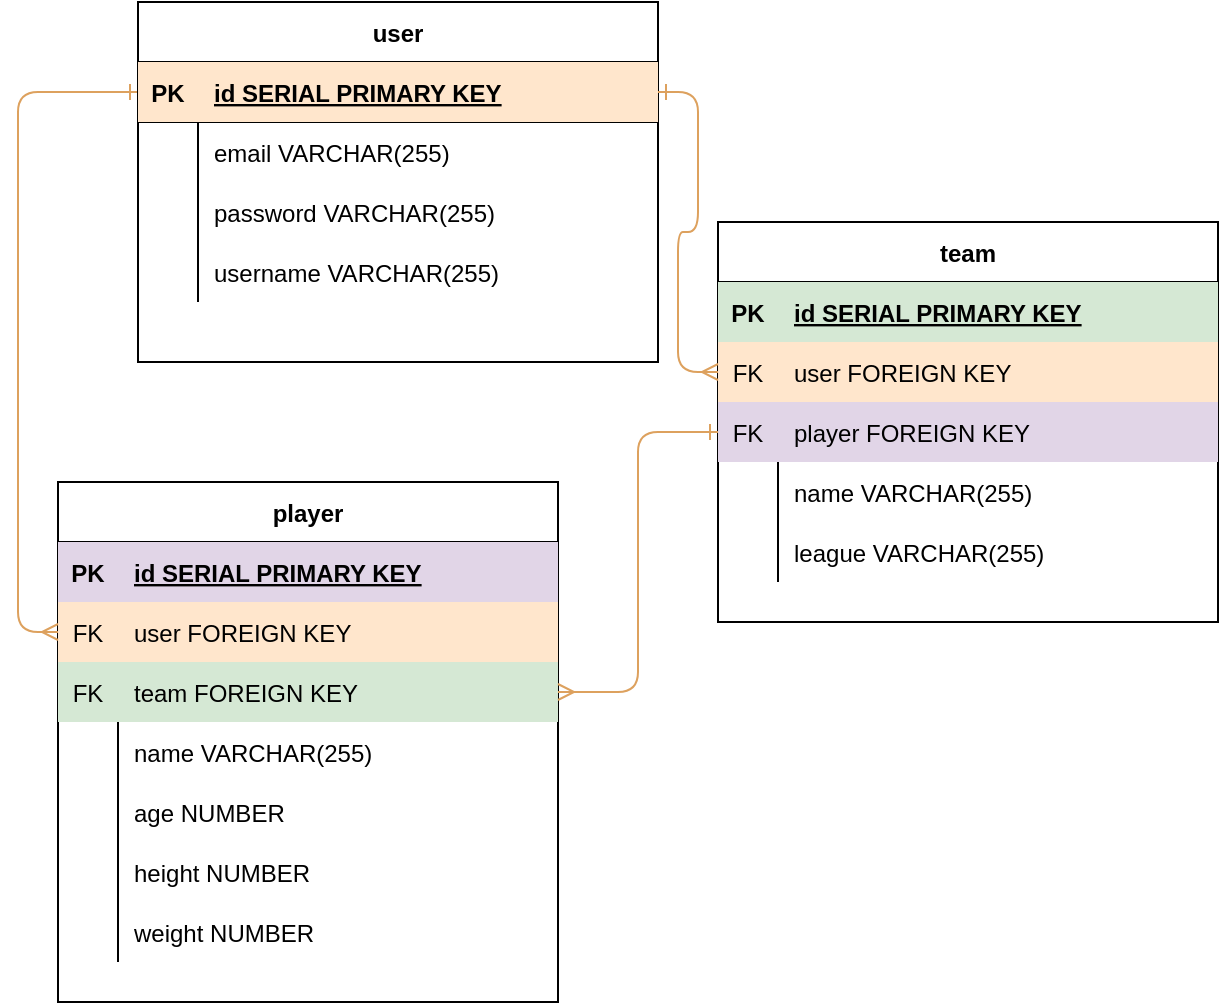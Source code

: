 <mxfile version="16.6.4" type="github">
  <diagram id="iwypPJLuayMk21hnsxDr" name="Page-1">
    <mxGraphModel dx="661" dy="796" grid="1" gridSize="10" guides="1" tooltips="1" connect="1" arrows="1" fold="1" page="1" pageScale="1" pageWidth="1200" pageHeight="1600" math="0" shadow="0">
      <root>
        <mxCell id="0" />
        <mxCell id="1" parent="0" />
        <mxCell id="s4j3ZcVAIJ87JeY-KLF7-1" value="player" style="shape=table;startSize=30;container=1;collapsible=1;childLayout=tableLayout;fixedRows=1;rowLines=0;fontStyle=1;align=center;resizeLast=1;" parent="1" vertex="1">
          <mxGeometry x="260" y="390" width="250" height="260" as="geometry" />
        </mxCell>
        <mxCell id="s4j3ZcVAIJ87JeY-KLF7-2" value="" style="shape=tableRow;horizontal=0;startSize=0;swimlaneHead=0;swimlaneBody=0;fillColor=none;collapsible=0;dropTarget=0;points=[[0,0.5],[1,0.5]];portConstraint=eastwest;top=0;left=0;right=0;bottom=1;" parent="s4j3ZcVAIJ87JeY-KLF7-1" vertex="1">
          <mxGeometry y="30" width="250" height="30" as="geometry" />
        </mxCell>
        <mxCell id="s4j3ZcVAIJ87JeY-KLF7-3" value="PK" style="shape=partialRectangle;connectable=0;fillColor=#e1d5e7;top=0;left=0;bottom=0;right=0;fontStyle=1;overflow=hidden;strokeColor=#9673a6;" parent="s4j3ZcVAIJ87JeY-KLF7-2" vertex="1">
          <mxGeometry width="30" height="30" as="geometry">
            <mxRectangle width="30" height="30" as="alternateBounds" />
          </mxGeometry>
        </mxCell>
        <mxCell id="s4j3ZcVAIJ87JeY-KLF7-4" value="id SERIAL PRIMARY KEY" style="shape=partialRectangle;connectable=0;fillColor=#e1d5e7;top=0;left=0;bottom=0;right=0;align=left;spacingLeft=6;fontStyle=5;overflow=hidden;strokeColor=#9673a6;" parent="s4j3ZcVAIJ87JeY-KLF7-2" vertex="1">
          <mxGeometry x="30" width="220" height="30" as="geometry">
            <mxRectangle width="220" height="30" as="alternateBounds" />
          </mxGeometry>
        </mxCell>
        <mxCell id="s4j3ZcVAIJ87JeY-KLF7-8" value="" style="shape=tableRow;horizontal=0;startSize=0;swimlaneHead=0;swimlaneBody=0;fillColor=none;collapsible=0;dropTarget=0;points=[[0,0.5],[1,0.5]];portConstraint=eastwest;top=0;left=0;right=0;bottom=0;" parent="s4j3ZcVAIJ87JeY-KLF7-1" vertex="1">
          <mxGeometry y="60" width="250" height="30" as="geometry" />
        </mxCell>
        <mxCell id="s4j3ZcVAIJ87JeY-KLF7-9" value="FK" style="shape=partialRectangle;connectable=0;fillColor=#ffe6cc;top=0;left=0;bottom=0;right=0;editable=1;overflow=hidden;strokeColor=#d79b00;" parent="s4j3ZcVAIJ87JeY-KLF7-8" vertex="1">
          <mxGeometry width="30" height="30" as="geometry">
            <mxRectangle width="30" height="30" as="alternateBounds" />
          </mxGeometry>
        </mxCell>
        <mxCell id="s4j3ZcVAIJ87JeY-KLF7-10" value="user FOREIGN KEY" style="shape=partialRectangle;connectable=0;fillColor=#ffe6cc;top=0;left=0;bottom=0;right=0;align=left;spacingLeft=6;overflow=hidden;strokeColor=#d79b00;" parent="s4j3ZcVAIJ87JeY-KLF7-8" vertex="1">
          <mxGeometry x="30" width="220" height="30" as="geometry">
            <mxRectangle width="220" height="30" as="alternateBounds" />
          </mxGeometry>
        </mxCell>
        <mxCell id="OERYaFuV7ttJtpNejpwI-17" value="" style="shape=tableRow;horizontal=0;startSize=0;swimlaneHead=0;swimlaneBody=0;fillColor=none;collapsible=0;dropTarget=0;points=[[0,0.5],[1,0.5]];portConstraint=eastwest;top=0;left=0;right=0;bottom=0;" parent="s4j3ZcVAIJ87JeY-KLF7-1" vertex="1">
          <mxGeometry y="90" width="250" height="30" as="geometry" />
        </mxCell>
        <mxCell id="OERYaFuV7ttJtpNejpwI-18" value="FK" style="shape=partialRectangle;connectable=0;fillColor=#d5e8d4;top=0;left=0;bottom=0;right=0;editable=1;overflow=hidden;strokeColor=#82b366;" parent="OERYaFuV7ttJtpNejpwI-17" vertex="1">
          <mxGeometry width="30" height="30" as="geometry">
            <mxRectangle width="30" height="30" as="alternateBounds" />
          </mxGeometry>
        </mxCell>
        <mxCell id="OERYaFuV7ttJtpNejpwI-19" value="team FOREIGN KEY" style="shape=partialRectangle;connectable=0;fillColor=#d5e8d4;top=0;left=0;bottom=0;right=0;align=left;spacingLeft=6;overflow=hidden;strokeColor=#82b366;" parent="OERYaFuV7ttJtpNejpwI-17" vertex="1">
          <mxGeometry x="30" width="220" height="30" as="geometry">
            <mxRectangle width="220" height="30" as="alternateBounds" />
          </mxGeometry>
        </mxCell>
        <mxCell id="15atP_wOds084R-H5zy2-1" value="" style="shape=tableRow;horizontal=0;startSize=0;swimlaneHead=0;swimlaneBody=0;fillColor=none;collapsible=0;dropTarget=0;points=[[0,0.5],[1,0.5]];portConstraint=eastwest;top=0;left=0;right=0;bottom=0;" vertex="1" parent="s4j3ZcVAIJ87JeY-KLF7-1">
          <mxGeometry y="120" width="250" height="30" as="geometry" />
        </mxCell>
        <mxCell id="15atP_wOds084R-H5zy2-2" value="" style="shape=partialRectangle;connectable=0;fillColor=none;top=0;left=0;bottom=0;right=0;editable=1;overflow=hidden;" vertex="1" parent="15atP_wOds084R-H5zy2-1">
          <mxGeometry width="30" height="30" as="geometry">
            <mxRectangle width="30" height="30" as="alternateBounds" />
          </mxGeometry>
        </mxCell>
        <mxCell id="15atP_wOds084R-H5zy2-3" value="name VARCHAR(255)" style="shape=partialRectangle;connectable=0;fillColor=none;top=0;left=0;bottom=0;right=0;align=left;spacingLeft=6;overflow=hidden;" vertex="1" parent="15atP_wOds084R-H5zy2-1">
          <mxGeometry x="30" width="220" height="30" as="geometry">
            <mxRectangle width="220" height="30" as="alternateBounds" />
          </mxGeometry>
        </mxCell>
        <mxCell id="15atP_wOds084R-H5zy2-7" value="" style="shape=tableRow;horizontal=0;startSize=0;swimlaneHead=0;swimlaneBody=0;fillColor=none;collapsible=0;dropTarget=0;points=[[0,0.5],[1,0.5]];portConstraint=eastwest;top=0;left=0;right=0;bottom=0;" vertex="1" parent="s4j3ZcVAIJ87JeY-KLF7-1">
          <mxGeometry y="150" width="250" height="30" as="geometry" />
        </mxCell>
        <mxCell id="15atP_wOds084R-H5zy2-8" value="" style="shape=partialRectangle;connectable=0;fillColor=none;top=0;left=0;bottom=0;right=0;editable=1;overflow=hidden;" vertex="1" parent="15atP_wOds084R-H5zy2-7">
          <mxGeometry width="30" height="30" as="geometry">
            <mxRectangle width="30" height="30" as="alternateBounds" />
          </mxGeometry>
        </mxCell>
        <mxCell id="15atP_wOds084R-H5zy2-9" value="age NUMBER" style="shape=partialRectangle;connectable=0;fillColor=none;top=0;left=0;bottom=0;right=0;align=left;spacingLeft=6;overflow=hidden;" vertex="1" parent="15atP_wOds084R-H5zy2-7">
          <mxGeometry x="30" width="220" height="30" as="geometry">
            <mxRectangle width="220" height="30" as="alternateBounds" />
          </mxGeometry>
        </mxCell>
        <mxCell id="15atP_wOds084R-H5zy2-10" value="" style="shape=tableRow;horizontal=0;startSize=0;swimlaneHead=0;swimlaneBody=0;fillColor=none;collapsible=0;dropTarget=0;points=[[0,0.5],[1,0.5]];portConstraint=eastwest;top=0;left=0;right=0;bottom=0;" vertex="1" parent="s4j3ZcVAIJ87JeY-KLF7-1">
          <mxGeometry y="180" width="250" height="30" as="geometry" />
        </mxCell>
        <mxCell id="15atP_wOds084R-H5zy2-11" value="" style="shape=partialRectangle;connectable=0;fillColor=none;top=0;left=0;bottom=0;right=0;editable=1;overflow=hidden;" vertex="1" parent="15atP_wOds084R-H5zy2-10">
          <mxGeometry width="30" height="30" as="geometry">
            <mxRectangle width="30" height="30" as="alternateBounds" />
          </mxGeometry>
        </mxCell>
        <mxCell id="15atP_wOds084R-H5zy2-12" value="height NUMBER" style="shape=partialRectangle;connectable=0;fillColor=none;top=0;left=0;bottom=0;right=0;align=left;spacingLeft=6;overflow=hidden;" vertex="1" parent="15atP_wOds084R-H5zy2-10">
          <mxGeometry x="30" width="220" height="30" as="geometry">
            <mxRectangle width="220" height="30" as="alternateBounds" />
          </mxGeometry>
        </mxCell>
        <mxCell id="s4j3ZcVAIJ87JeY-KLF7-11" value="" style="shape=tableRow;horizontal=0;startSize=0;swimlaneHead=0;swimlaneBody=0;fillColor=none;collapsible=0;dropTarget=0;points=[[0,0.5],[1,0.5]];portConstraint=eastwest;top=0;left=0;right=0;bottom=0;" parent="s4j3ZcVAIJ87JeY-KLF7-1" vertex="1">
          <mxGeometry y="210" width="250" height="30" as="geometry" />
        </mxCell>
        <mxCell id="s4j3ZcVAIJ87JeY-KLF7-12" value="" style="shape=partialRectangle;connectable=0;fillColor=none;top=0;left=0;bottom=0;right=0;editable=1;overflow=hidden;" parent="s4j3ZcVAIJ87JeY-KLF7-11" vertex="1">
          <mxGeometry width="30" height="30" as="geometry">
            <mxRectangle width="30" height="30" as="alternateBounds" />
          </mxGeometry>
        </mxCell>
        <mxCell id="s4j3ZcVAIJ87JeY-KLF7-13" value="weight NUMBER" style="shape=partialRectangle;connectable=0;fillColor=none;top=0;left=0;bottom=0;right=0;align=left;spacingLeft=6;overflow=hidden;" parent="s4j3ZcVAIJ87JeY-KLF7-11" vertex="1">
          <mxGeometry x="30" width="220" height="30" as="geometry">
            <mxRectangle width="220" height="30" as="alternateBounds" />
          </mxGeometry>
        </mxCell>
        <mxCell id="15atP_wOds084R-H5zy2-13" style="edgeStyle=orthogonalEdgeStyle;rounded=1;sketch=0;orthogonalLoop=1;jettySize=auto;html=1;exitX=0;exitY=0.25;exitDx=0;exitDy=0;entryX=0;entryY=0.5;entryDx=0;entryDy=0;fontColor=#FEFAE0;strokeColor=#DDA15E;fillColor=#BC6C25;startArrow=ERone;startFill=0;endArrow=ERmany;endFill=0;" edge="1" parent="1" source="OERYaFuV7ttJtpNejpwI-1" target="s4j3ZcVAIJ87JeY-KLF7-8">
          <mxGeometry relative="1" as="geometry" />
        </mxCell>
        <mxCell id="OERYaFuV7ttJtpNejpwI-1" value="user" style="shape=table;startSize=30;container=1;collapsible=1;childLayout=tableLayout;fixedRows=1;rowLines=0;fontStyle=1;align=center;resizeLast=1;" parent="1" vertex="1">
          <mxGeometry x="300" y="150" width="260" height="180" as="geometry" />
        </mxCell>
        <mxCell id="OERYaFuV7ttJtpNejpwI-2" value="" style="shape=tableRow;horizontal=0;startSize=0;swimlaneHead=0;swimlaneBody=0;fillColor=none;collapsible=0;dropTarget=0;points=[[0,0.5],[1,0.5]];portConstraint=eastwest;top=0;left=0;right=0;bottom=1;" parent="OERYaFuV7ttJtpNejpwI-1" vertex="1">
          <mxGeometry y="30" width="260" height="30" as="geometry" />
        </mxCell>
        <mxCell id="OERYaFuV7ttJtpNejpwI-3" value="PK" style="shape=partialRectangle;connectable=0;fillColor=#ffe6cc;top=0;left=0;bottom=0;right=0;fontStyle=1;overflow=hidden;strokeColor=#d79b00;" parent="OERYaFuV7ttJtpNejpwI-2" vertex="1">
          <mxGeometry width="30" height="30" as="geometry">
            <mxRectangle width="30" height="30" as="alternateBounds" />
          </mxGeometry>
        </mxCell>
        <mxCell id="OERYaFuV7ttJtpNejpwI-4" value="id SERIAL PRIMARY KEY" style="shape=partialRectangle;connectable=0;fillColor=#ffe6cc;top=0;left=0;bottom=0;right=0;align=left;spacingLeft=6;fontStyle=5;overflow=hidden;strokeColor=#d79b00;" parent="OERYaFuV7ttJtpNejpwI-2" vertex="1">
          <mxGeometry x="30" width="230" height="30" as="geometry">
            <mxRectangle width="230" height="30" as="alternateBounds" />
          </mxGeometry>
        </mxCell>
        <mxCell id="OERYaFuV7ttJtpNejpwI-8" value="" style="shape=tableRow;horizontal=0;startSize=0;swimlaneHead=0;swimlaneBody=0;fillColor=none;collapsible=0;dropTarget=0;points=[[0,0.5],[1,0.5]];portConstraint=eastwest;top=0;left=0;right=0;bottom=0;" parent="OERYaFuV7ttJtpNejpwI-1" vertex="1">
          <mxGeometry y="60" width="260" height="30" as="geometry" />
        </mxCell>
        <mxCell id="OERYaFuV7ttJtpNejpwI-9" value="" style="shape=partialRectangle;connectable=0;fillColor=none;top=0;left=0;bottom=0;right=0;editable=1;overflow=hidden;" parent="OERYaFuV7ttJtpNejpwI-8" vertex="1">
          <mxGeometry width="30" height="30" as="geometry">
            <mxRectangle width="30" height="30" as="alternateBounds" />
          </mxGeometry>
        </mxCell>
        <mxCell id="OERYaFuV7ttJtpNejpwI-10" value="email VARCHAR(255)" style="shape=partialRectangle;connectable=0;fillColor=none;top=0;left=0;bottom=0;right=0;align=left;spacingLeft=6;overflow=hidden;" parent="OERYaFuV7ttJtpNejpwI-8" vertex="1">
          <mxGeometry x="30" width="230" height="30" as="geometry">
            <mxRectangle width="230" height="30" as="alternateBounds" />
          </mxGeometry>
        </mxCell>
        <mxCell id="OERYaFuV7ttJtpNejpwI-14" value="" style="shape=tableRow;horizontal=0;startSize=0;swimlaneHead=0;swimlaneBody=0;fillColor=none;collapsible=0;dropTarget=0;points=[[0,0.5],[1,0.5]];portConstraint=eastwest;top=0;left=0;right=0;bottom=0;" parent="OERYaFuV7ttJtpNejpwI-1" vertex="1">
          <mxGeometry y="90" width="260" height="30" as="geometry" />
        </mxCell>
        <mxCell id="OERYaFuV7ttJtpNejpwI-15" value="" style="shape=partialRectangle;connectable=0;fillColor=none;top=0;left=0;bottom=0;right=0;editable=1;overflow=hidden;" parent="OERYaFuV7ttJtpNejpwI-14" vertex="1">
          <mxGeometry width="30" height="30" as="geometry">
            <mxRectangle width="30" height="30" as="alternateBounds" />
          </mxGeometry>
        </mxCell>
        <mxCell id="OERYaFuV7ttJtpNejpwI-16" value="password VARCHAR(255)" style="shape=partialRectangle;connectable=0;fillColor=none;top=0;left=0;bottom=0;right=0;align=left;spacingLeft=6;overflow=hidden;" parent="OERYaFuV7ttJtpNejpwI-14" vertex="1">
          <mxGeometry x="30" width="230" height="30" as="geometry">
            <mxRectangle width="230" height="30" as="alternateBounds" />
          </mxGeometry>
        </mxCell>
        <mxCell id="OERYaFuV7ttJtpNejpwI-11" value="" style="shape=tableRow;horizontal=0;startSize=0;swimlaneHead=0;swimlaneBody=0;fillColor=none;collapsible=0;dropTarget=0;points=[[0,0.5],[1,0.5]];portConstraint=eastwest;top=0;left=0;right=0;bottom=0;" parent="OERYaFuV7ttJtpNejpwI-1" vertex="1">
          <mxGeometry y="120" width="260" height="30" as="geometry" />
        </mxCell>
        <mxCell id="OERYaFuV7ttJtpNejpwI-12" value="" style="shape=partialRectangle;connectable=0;fillColor=none;top=0;left=0;bottom=0;right=0;editable=1;overflow=hidden;" parent="OERYaFuV7ttJtpNejpwI-11" vertex="1">
          <mxGeometry width="30" height="30" as="geometry">
            <mxRectangle width="30" height="30" as="alternateBounds" />
          </mxGeometry>
        </mxCell>
        <mxCell id="OERYaFuV7ttJtpNejpwI-13" value="username VARCHAR(255)" style="shape=partialRectangle;connectable=0;fillColor=none;top=0;left=0;bottom=0;right=0;align=left;spacingLeft=6;overflow=hidden;" parent="OERYaFuV7ttJtpNejpwI-11" vertex="1">
          <mxGeometry x="30" width="230" height="30" as="geometry">
            <mxRectangle width="230" height="30" as="alternateBounds" />
          </mxGeometry>
        </mxCell>
        <mxCell id="OERYaFuV7ttJtpNejpwI-20" value="team" style="shape=table;startSize=30;container=1;collapsible=1;childLayout=tableLayout;fixedRows=1;rowLines=0;fontStyle=1;align=center;resizeLast=1;" parent="1" vertex="1">
          <mxGeometry x="590" y="260" width="250" height="200" as="geometry" />
        </mxCell>
        <mxCell id="OERYaFuV7ttJtpNejpwI-21" value="" style="shape=tableRow;horizontal=0;startSize=0;swimlaneHead=0;swimlaneBody=0;fillColor=none;collapsible=0;dropTarget=0;points=[[0,0.5],[1,0.5]];portConstraint=eastwest;top=0;left=0;right=0;bottom=1;" parent="OERYaFuV7ttJtpNejpwI-20" vertex="1">
          <mxGeometry y="30" width="250" height="30" as="geometry" />
        </mxCell>
        <mxCell id="OERYaFuV7ttJtpNejpwI-22" value="PK" style="shape=partialRectangle;connectable=0;fillColor=#d5e8d4;top=0;left=0;bottom=0;right=0;fontStyle=1;overflow=hidden;strokeColor=#82b366;" parent="OERYaFuV7ttJtpNejpwI-21" vertex="1">
          <mxGeometry width="30" height="30" as="geometry">
            <mxRectangle width="30" height="30" as="alternateBounds" />
          </mxGeometry>
        </mxCell>
        <mxCell id="OERYaFuV7ttJtpNejpwI-23" value="id SERIAL PRIMARY KEY" style="shape=partialRectangle;connectable=0;fillColor=#d5e8d4;top=0;left=0;bottom=0;right=0;align=left;spacingLeft=6;fontStyle=5;overflow=hidden;strokeColor=#82b366;" parent="OERYaFuV7ttJtpNejpwI-21" vertex="1">
          <mxGeometry x="30" width="220" height="30" as="geometry">
            <mxRectangle width="220" height="30" as="alternateBounds" />
          </mxGeometry>
        </mxCell>
        <mxCell id="OERYaFuV7ttJtpNejpwI-24" value="" style="shape=tableRow;horizontal=0;startSize=0;swimlaneHead=0;swimlaneBody=0;fillColor=none;collapsible=0;dropTarget=0;points=[[0,0.5],[1,0.5]];portConstraint=eastwest;top=0;left=0;right=0;bottom=0;" parent="OERYaFuV7ttJtpNejpwI-20" vertex="1">
          <mxGeometry y="60" width="250" height="30" as="geometry" />
        </mxCell>
        <mxCell id="OERYaFuV7ttJtpNejpwI-25" value="FK" style="shape=partialRectangle;connectable=0;fillColor=#ffe6cc;top=0;left=0;bottom=0;right=0;editable=1;overflow=hidden;strokeColor=#d79b00;" parent="OERYaFuV7ttJtpNejpwI-24" vertex="1">
          <mxGeometry width="30" height="30" as="geometry">
            <mxRectangle width="30" height="30" as="alternateBounds" />
          </mxGeometry>
        </mxCell>
        <mxCell id="OERYaFuV7ttJtpNejpwI-26" value="user FOREIGN KEY" style="shape=partialRectangle;connectable=0;fillColor=#ffe6cc;top=0;left=0;bottom=0;right=0;align=left;spacingLeft=6;overflow=hidden;strokeColor=#d79b00;" parent="OERYaFuV7ttJtpNejpwI-24" vertex="1">
          <mxGeometry x="30" width="220" height="30" as="geometry">
            <mxRectangle width="220" height="30" as="alternateBounds" />
          </mxGeometry>
        </mxCell>
        <mxCell id="OERYaFuV7ttJtpNejpwI-27" value="" style="shape=tableRow;horizontal=0;startSize=0;swimlaneHead=0;swimlaneBody=0;fillColor=none;collapsible=0;dropTarget=0;points=[[0,0.5],[1,0.5]];portConstraint=eastwest;top=0;left=0;right=0;bottom=0;" parent="OERYaFuV7ttJtpNejpwI-20" vertex="1">
          <mxGeometry y="90" width="250" height="30" as="geometry" />
        </mxCell>
        <mxCell id="OERYaFuV7ttJtpNejpwI-28" value="FK" style="shape=partialRectangle;connectable=0;fillColor=#e1d5e7;top=0;left=0;bottom=0;right=0;editable=1;overflow=hidden;strokeColor=#9673a6;" parent="OERYaFuV7ttJtpNejpwI-27" vertex="1">
          <mxGeometry width="30" height="30" as="geometry">
            <mxRectangle width="30" height="30" as="alternateBounds" />
          </mxGeometry>
        </mxCell>
        <mxCell id="OERYaFuV7ttJtpNejpwI-29" value="player FOREIGN KEY" style="shape=partialRectangle;connectable=0;fillColor=#e1d5e7;top=0;left=0;bottom=0;right=0;align=left;spacingLeft=6;overflow=hidden;strokeColor=#9673a6;" parent="OERYaFuV7ttJtpNejpwI-27" vertex="1">
          <mxGeometry x="30" width="220" height="30" as="geometry">
            <mxRectangle width="220" height="30" as="alternateBounds" />
          </mxGeometry>
        </mxCell>
        <mxCell id="15atP_wOds084R-H5zy2-4" value="" style="shape=tableRow;horizontal=0;startSize=0;swimlaneHead=0;swimlaneBody=0;fillColor=none;collapsible=0;dropTarget=0;points=[[0,0.5],[1,0.5]];portConstraint=eastwest;top=0;left=0;right=0;bottom=0;" vertex="1" parent="OERYaFuV7ttJtpNejpwI-20">
          <mxGeometry y="120" width="250" height="30" as="geometry" />
        </mxCell>
        <mxCell id="15atP_wOds084R-H5zy2-5" value="" style="shape=partialRectangle;connectable=0;fillColor=none;top=0;left=0;bottom=0;right=0;editable=1;overflow=hidden;" vertex="1" parent="15atP_wOds084R-H5zy2-4">
          <mxGeometry width="30" height="30" as="geometry">
            <mxRectangle width="30" height="30" as="alternateBounds" />
          </mxGeometry>
        </mxCell>
        <mxCell id="15atP_wOds084R-H5zy2-6" value="name VARCHAR(255)" style="shape=partialRectangle;connectable=0;fillColor=none;top=0;left=0;bottom=0;right=0;align=left;spacingLeft=6;overflow=hidden;" vertex="1" parent="15atP_wOds084R-H5zy2-4">
          <mxGeometry x="30" width="220" height="30" as="geometry">
            <mxRectangle width="220" height="30" as="alternateBounds" />
          </mxGeometry>
        </mxCell>
        <mxCell id="OERYaFuV7ttJtpNejpwI-30" value="" style="shape=tableRow;horizontal=0;startSize=0;swimlaneHead=0;swimlaneBody=0;fillColor=none;collapsible=0;dropTarget=0;points=[[0,0.5],[1,0.5]];portConstraint=eastwest;top=0;left=0;right=0;bottom=0;" parent="OERYaFuV7ttJtpNejpwI-20" vertex="1">
          <mxGeometry y="150" width="250" height="30" as="geometry" />
        </mxCell>
        <mxCell id="OERYaFuV7ttJtpNejpwI-31" value="" style="shape=partialRectangle;connectable=0;fillColor=none;top=0;left=0;bottom=0;right=0;editable=1;overflow=hidden;" parent="OERYaFuV7ttJtpNejpwI-30" vertex="1">
          <mxGeometry width="30" height="30" as="geometry">
            <mxRectangle width="30" height="30" as="alternateBounds" />
          </mxGeometry>
        </mxCell>
        <mxCell id="OERYaFuV7ttJtpNejpwI-32" value="league VARCHAR(255)" style="shape=partialRectangle;connectable=0;fillColor=none;top=0;left=0;bottom=0;right=0;align=left;spacingLeft=6;overflow=hidden;" parent="OERYaFuV7ttJtpNejpwI-30" vertex="1">
          <mxGeometry x="30" width="220" height="30" as="geometry">
            <mxRectangle width="220" height="30" as="alternateBounds" />
          </mxGeometry>
        </mxCell>
        <mxCell id="15atP_wOds084R-H5zy2-14" style="edgeStyle=orthogonalEdgeStyle;rounded=1;sketch=0;orthogonalLoop=1;jettySize=auto;html=1;entryX=0;entryY=0.5;entryDx=0;entryDy=0;fontColor=#FEFAE0;startArrow=ERmany;startFill=0;endArrow=ERone;endFill=0;strokeColor=#DDA15E;fillColor=#BC6C25;" edge="1" parent="1" source="OERYaFuV7ttJtpNejpwI-17" target="OERYaFuV7ttJtpNejpwI-27">
          <mxGeometry relative="1" as="geometry" />
        </mxCell>
        <mxCell id="15atP_wOds084R-H5zy2-15" style="edgeStyle=orthogonalEdgeStyle;rounded=1;sketch=0;orthogonalLoop=1;jettySize=auto;html=1;exitX=1;exitY=0.5;exitDx=0;exitDy=0;entryX=0;entryY=0.5;entryDx=0;entryDy=0;fontColor=#FEFAE0;startArrow=ERone;startFill=0;endArrow=ERmany;endFill=0;strokeColor=#DDA15E;fillColor=#BC6C25;" edge="1" parent="1" source="OERYaFuV7ttJtpNejpwI-2" target="OERYaFuV7ttJtpNejpwI-24">
          <mxGeometry relative="1" as="geometry" />
        </mxCell>
      </root>
    </mxGraphModel>
  </diagram>
</mxfile>
